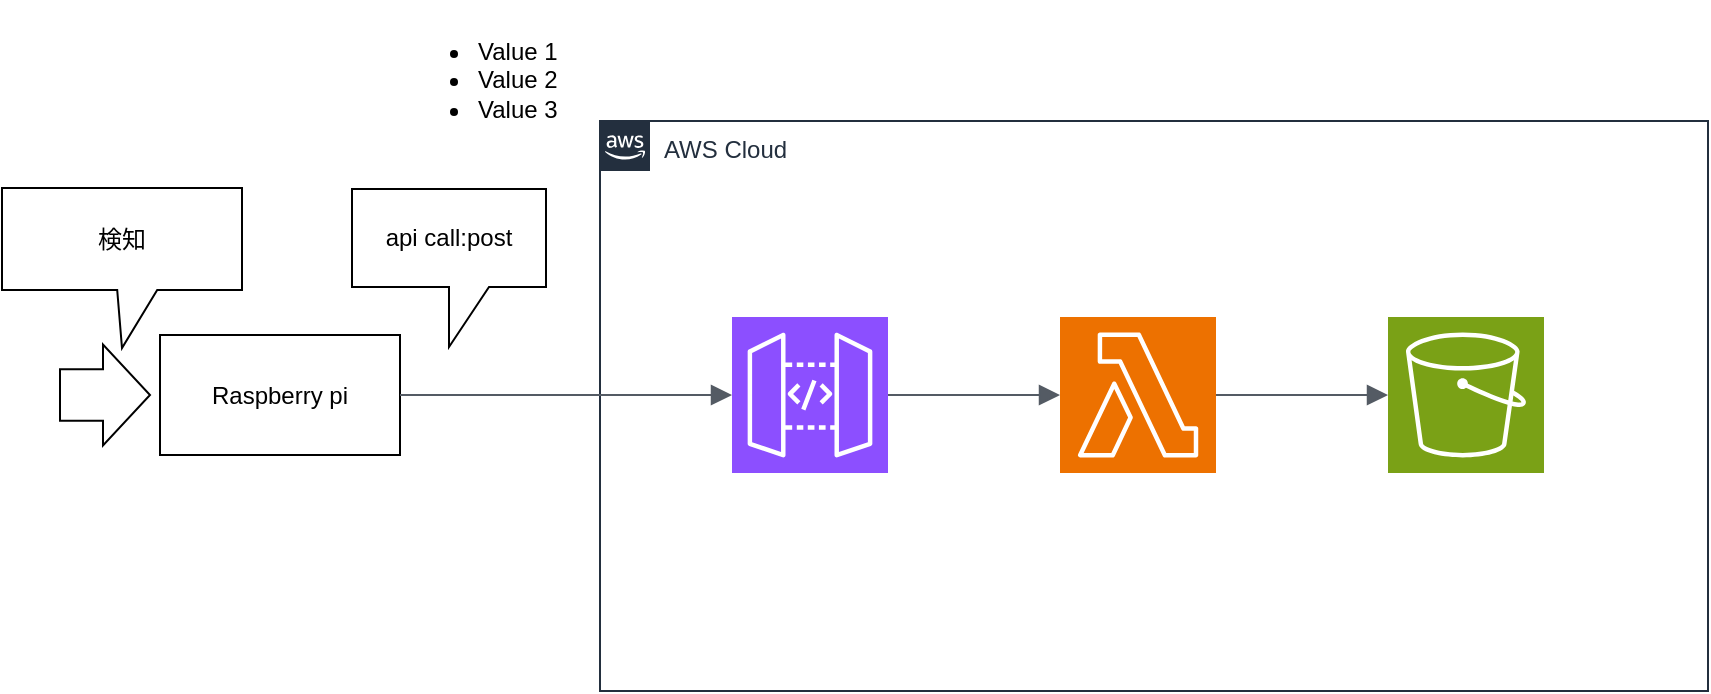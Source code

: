 <mxfile version="24.7.7">
  <diagram name="ページ1" id="2bz06DOQqjxcS4X_Hx0f">
    <mxGraphModel dx="1207" dy="3627" grid="0" gridSize="10" guides="1" tooltips="1" connect="1" arrows="1" fold="1" page="0" pageScale="1" pageWidth="827" pageHeight="1169" math="0" shadow="0">
      <root>
        <mxCell id="0" />
        <mxCell id="1" parent="0" />
        <mxCell id="OsVPCbcsclZ9nk15sfq9-4" value="Raspberry pi" style="rounded=0;whiteSpace=wrap;html=1;direction=east;" parent="1" vertex="1">
          <mxGeometry x="404" y="-295.5" width="120" height="60" as="geometry" />
        </mxCell>
        <mxCell id="OsVPCbcsclZ9nk15sfq9-5" value="AWS Cloud" style="points=[[0,0],[0.25,0],[0.5,0],[0.75,0],[1,0],[1,0.25],[1,0.5],[1,0.75],[1,1],[0.75,1],[0.5,1],[0.25,1],[0,1],[0,0.75],[0,0.5],[0,0.25]];outlineConnect=0;gradientColor=none;html=1;whiteSpace=wrap;fontSize=12;fontStyle=0;container=1;pointerEvents=0;collapsible=0;recursiveResize=0;shape=mxgraph.aws4.group;grIcon=mxgraph.aws4.group_aws_cloud_alt;strokeColor=#232F3E;fillColor=none;verticalAlign=top;align=left;spacingLeft=30;fontColor=#232F3E;dashed=0;" parent="1" vertex="1">
          <mxGeometry x="624" y="-402.5" width="554" height="285" as="geometry" />
        </mxCell>
        <mxCell id="OsVPCbcsclZ9nk15sfq9-8" value="" style="sketch=0;points=[[0,0,0],[0.25,0,0],[0.5,0,0],[0.75,0,0],[1,0,0],[0,1,0],[0.25,1,0],[0.5,1,0],[0.75,1,0],[1,1,0],[0,0.25,0],[0,0.5,0],[0,0.75,0],[1,0.25,0],[1,0.5,0],[1,0.75,0]];outlineConnect=0;fontColor=#232F3E;fillColor=#8C4FFF;strokeColor=#ffffff;dashed=0;verticalLabelPosition=bottom;verticalAlign=top;align=center;html=1;fontSize=12;fontStyle=0;aspect=fixed;shape=mxgraph.aws4.resourceIcon;resIcon=mxgraph.aws4.api_gateway;" parent="OsVPCbcsclZ9nk15sfq9-5" vertex="1">
          <mxGeometry x="66" y="98" width="78" height="78" as="geometry" />
        </mxCell>
        <mxCell id="OsVPCbcsclZ9nk15sfq9-9" value="" style="sketch=0;points=[[0,0,0],[0.25,0,0],[0.5,0,0],[0.75,0,0],[1,0,0],[0,1,0],[0.25,1,0],[0.5,1,0],[0.75,1,0],[1,1,0],[0,0.25,0],[0,0.5,0],[0,0.75,0],[1,0.25,0],[1,0.5,0],[1,0.75,0]];outlineConnect=0;fontColor=#232F3E;fillColor=#ED7100;strokeColor=#ffffff;dashed=0;verticalLabelPosition=bottom;verticalAlign=top;align=center;html=1;fontSize=12;fontStyle=0;aspect=fixed;shape=mxgraph.aws4.resourceIcon;resIcon=mxgraph.aws4.lambda;" parent="OsVPCbcsclZ9nk15sfq9-5" vertex="1">
          <mxGeometry x="230" y="98" width="78" height="78" as="geometry" />
        </mxCell>
        <mxCell id="OsVPCbcsclZ9nk15sfq9-10" value="" style="sketch=0;points=[[0,0,0],[0.25,0,0],[0.5,0,0],[0.75,0,0],[1,0,0],[0,1,0],[0.25,1,0],[0.5,1,0],[0.75,1,0],[1,1,0],[0,0.25,0],[0,0.5,0],[0,0.75,0],[1,0.25,0],[1,0.5,0],[1,0.75,0]];outlineConnect=0;fontColor=#232F3E;fillColor=#7AA116;strokeColor=#ffffff;dashed=0;verticalLabelPosition=bottom;verticalAlign=top;align=center;html=1;fontSize=12;fontStyle=0;aspect=fixed;shape=mxgraph.aws4.resourceIcon;resIcon=mxgraph.aws4.s3;" parent="OsVPCbcsclZ9nk15sfq9-5" vertex="1">
          <mxGeometry x="394" y="98" width="78" height="78" as="geometry" />
        </mxCell>
        <mxCell id="04KN84mdgKp82XxdjJGK-1" value="" style="edgeStyle=orthogonalEdgeStyle;html=1;endArrow=block;elbow=vertical;startArrow=none;endFill=1;strokeColor=#545B64;rounded=0;fontSize=12;startSize=8;endSize=8;curved=1;exitX=1;exitY=0.5;exitDx=0;exitDy=0;exitPerimeter=0;entryX=0;entryY=0.5;entryDx=0;entryDy=0;entryPerimeter=0;" edge="1" parent="OsVPCbcsclZ9nk15sfq9-5" source="OsVPCbcsclZ9nk15sfq9-8" target="OsVPCbcsclZ9nk15sfq9-9">
          <mxGeometry width="100" relative="1" as="geometry">
            <mxPoint x="82" y="326.5" as="sourcePoint" />
            <mxPoint x="182" y="326.5" as="targetPoint" />
          </mxGeometry>
        </mxCell>
        <mxCell id="04KN84mdgKp82XxdjJGK-2" value="" style="edgeStyle=orthogonalEdgeStyle;html=1;endArrow=block;elbow=vertical;startArrow=none;endFill=1;strokeColor=#545B64;rounded=0;fontSize=12;startSize=8;endSize=8;curved=1;exitX=1;exitY=0.5;exitDx=0;exitDy=0;exitPerimeter=0;entryX=0;entryY=0.5;entryDx=0;entryDy=0;entryPerimeter=0;" edge="1" parent="OsVPCbcsclZ9nk15sfq9-5" source="OsVPCbcsclZ9nk15sfq9-9" target="OsVPCbcsclZ9nk15sfq9-10">
          <mxGeometry width="100" relative="1" as="geometry">
            <mxPoint x="245" y="273.5" as="sourcePoint" />
            <mxPoint x="345" y="273.5" as="targetPoint" />
          </mxGeometry>
        </mxCell>
        <mxCell id="OsVPCbcsclZ9nk15sfq9-12" value="" style="edgeStyle=orthogonalEdgeStyle;html=1;endArrow=block;elbow=vertical;startArrow=none;endFill=1;strokeColor=#545B64;rounded=0;fontSize=12;startSize=8;endSize=8;curved=1;exitX=1;exitY=0.5;exitDx=0;exitDy=0;entryX=0;entryY=0.5;entryDx=0;entryDy=0;entryPerimeter=0;" parent="1" source="OsVPCbcsclZ9nk15sfq9-4" target="OsVPCbcsclZ9nk15sfq9-8" edge="1">
          <mxGeometry width="100" relative="1" as="geometry">
            <mxPoint x="524" y="-229" as="sourcePoint" />
            <mxPoint x="624" y="-229" as="targetPoint" />
          </mxGeometry>
        </mxCell>
        <mxCell id="OsVPCbcsclZ9nk15sfq9-13" value="" style="html=1;shadow=0;dashed=0;align=center;verticalAlign=middle;shape=mxgraph.arrows2.arrow;dy=0.49;dx=23.5;notch=0;" parent="1" vertex="1">
          <mxGeometry x="354" y="-290.75" width="45" height="50.5" as="geometry" />
        </mxCell>
        <mxCell id="OsVPCbcsclZ9nk15sfq9-15" value="検知" style="shape=callout;whiteSpace=wrap;html=1;perimeter=calloutPerimeter;size=29;position=0.48;" parent="1" vertex="1">
          <mxGeometry x="325" y="-369" width="120" height="80" as="geometry" />
        </mxCell>
        <mxCell id="04KN84mdgKp82XxdjJGK-3" value="api call:post" style="shape=callout;whiteSpace=wrap;html=1;perimeter=calloutPerimeter;" vertex="1" parent="1">
          <mxGeometry x="500" y="-368.5" width="97" height="79" as="geometry" />
        </mxCell>
        <mxCell id="04KN84mdgKp82XxdjJGK-25" value="&lt;ul&gt;&lt;li&gt;Value 1&lt;/li&gt;&lt;li&gt;Value 2&lt;/li&gt;&lt;li&gt;Value 3&lt;/li&gt;&lt;/ul&gt;" style="text;strokeColor=none;fillColor=none;html=1;whiteSpace=wrap;verticalAlign=middle;overflow=hidden;" vertex="1" parent="1">
          <mxGeometry x="521" y="-463" width="100" height="80" as="geometry" />
        </mxCell>
      </root>
    </mxGraphModel>
  </diagram>
</mxfile>
